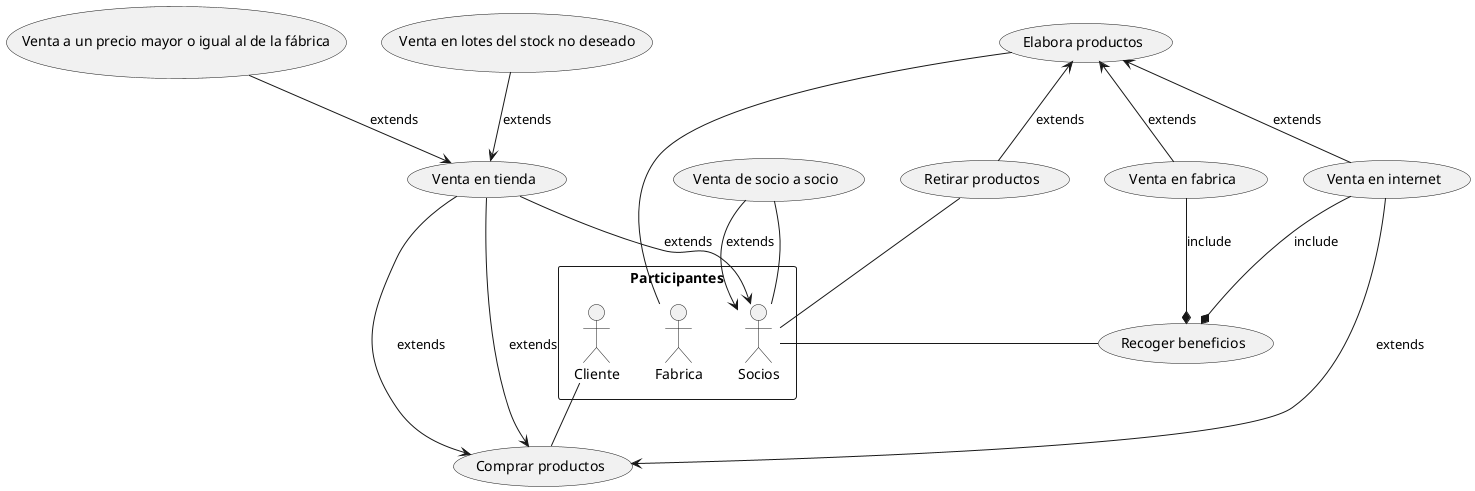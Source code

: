 @startuml EJ 1
skinparam packageStyle rectangle


(Comprar productos) as (Buy)
(Venta en fabrica) as (VF)
(Venta en internet) as (VI)
(Venta en tienda) as (VT)
(Venta de socio a socio) as (VSS)
(Recoger beneficios) as (Ben)
(Elabora productos) as (Produc)
(Retirar productos) as (Recoger)
(Venta a un precio mayor o igual al de la fábrica) as (VentaNormal)
(Venta en lotes del stock no deseado) as (Lotes)

rectangle Participantes{

    actor Socios

    actor Fabrica

    actor Cliente
    
}

Fabrica --  Produc
Produc <-- VI : extends
Produc <-- VF : extends

Produc <-- Recoger : extends

Recoger -- Socios

VSS --> Socios : extends
Socios -- VSS
VT --> Socios : extends

VentaNormal --> VT : extends
Lotes --> VT : extends

Cliente -- Buy
VT --> Buy: extends
VT --> Buy : extends
VI --> Buy : extends
VF --* Ben : include
VI --* Ben : include
Ben -- Socios

@enduml

